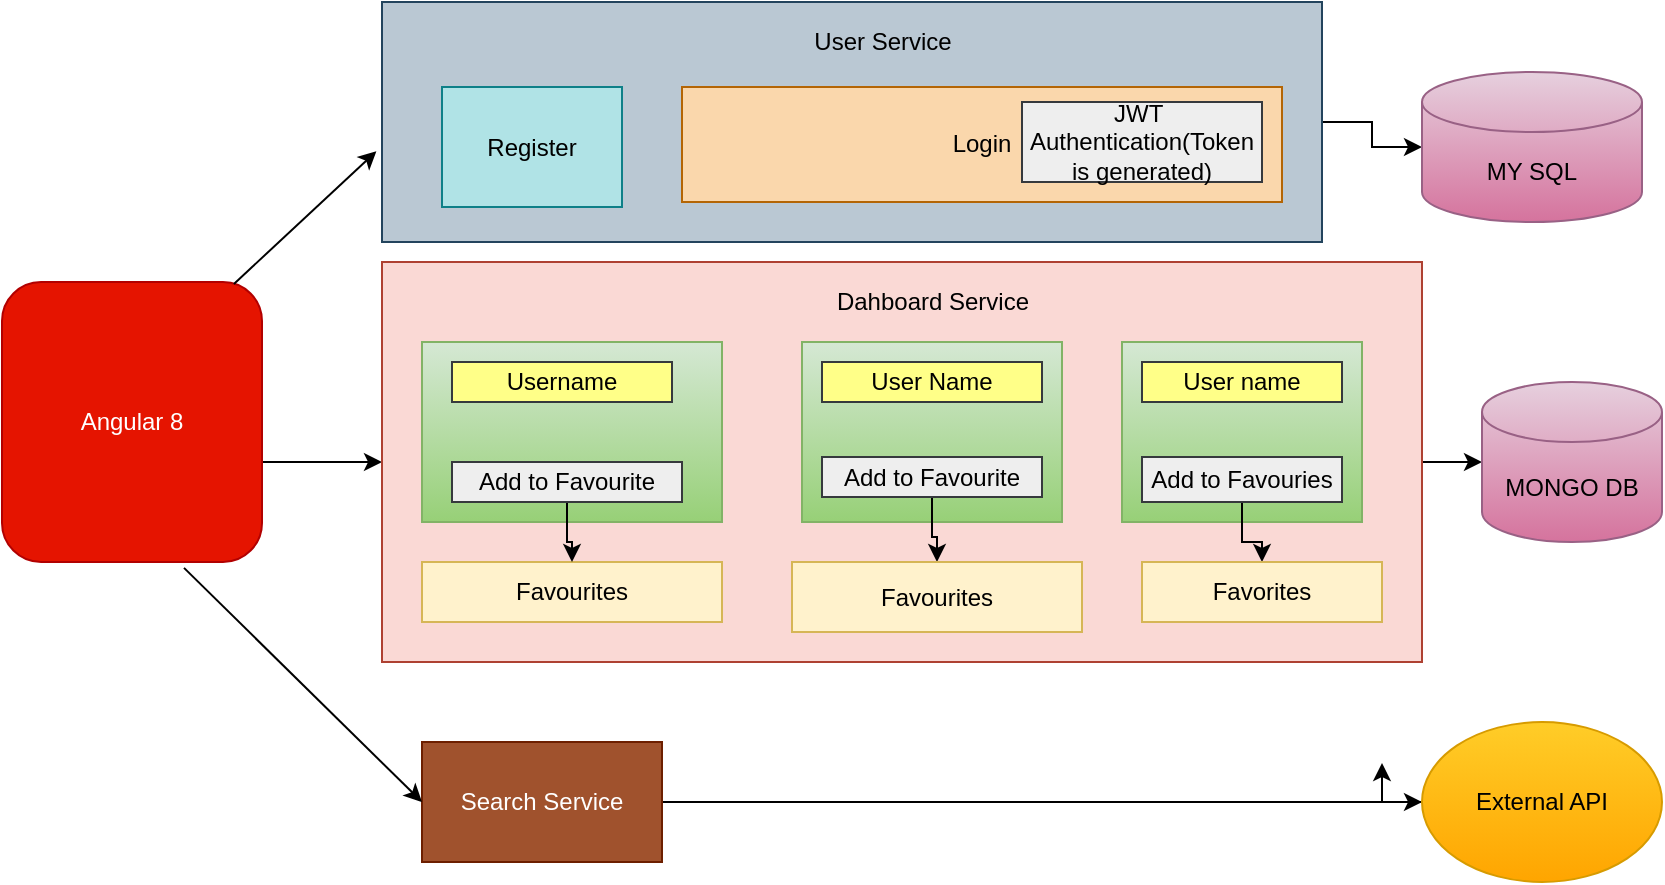 <mxfile version="14.0.3" type="github">
  <diagram id="R2lEEEUBdFMjLlhIrx00" name="Page-1">
    <mxGraphModel dx="868" dy="366" grid="1" gridSize="10" guides="1" tooltips="1" connect="1" arrows="1" fold="1" page="1" pageScale="1" pageWidth="850" pageHeight="1100" math="0" shadow="0" extFonts="Permanent Marker^https://fonts.googleapis.com/css?family=Permanent+Marker">
      <root>
        <mxCell id="0" />
        <mxCell id="1" parent="0" />
        <mxCell id="iFOtsC4pIMYDBiGq_Q-d-28" value="" style="edgeStyle=orthogonalEdgeStyle;rounded=0;orthogonalLoop=1;jettySize=auto;html=1;" edge="1" parent="1" source="iFOtsC4pIMYDBiGq_Q-d-1" target="iFOtsC4pIMYDBiGq_Q-d-3">
          <mxGeometry relative="1" as="geometry">
            <Array as="points">
              <mxPoint x="160" y="250" />
              <mxPoint x="160" y="250" />
            </Array>
          </mxGeometry>
        </mxCell>
        <mxCell id="iFOtsC4pIMYDBiGq_Q-d-1" value="Angular 8" style="rounded=1;whiteSpace=wrap;html=1;fillColor=#e51400;strokeColor=#B20000;fontColor=#ffffff;" vertex="1" parent="1">
          <mxGeometry x="10" y="160" width="130" height="140" as="geometry" />
        </mxCell>
        <mxCell id="iFOtsC4pIMYDBiGq_Q-d-27" style="edgeStyle=orthogonalEdgeStyle;rounded=0;orthogonalLoop=1;jettySize=auto;html=1;entryX=0;entryY=0.5;entryDx=0;entryDy=0;entryPerimeter=0;" edge="1" parent="1" source="iFOtsC4pIMYDBiGq_Q-d-2" target="iFOtsC4pIMYDBiGq_Q-d-5">
          <mxGeometry relative="1" as="geometry" />
        </mxCell>
        <mxCell id="iFOtsC4pIMYDBiGq_Q-d-2" value="" style="rounded=0;whiteSpace=wrap;html=1;fillColor=#bac8d3;strokeColor=#23445d;" vertex="1" parent="1">
          <mxGeometry x="200" y="20" width="470" height="120" as="geometry" />
        </mxCell>
        <mxCell id="iFOtsC4pIMYDBiGq_Q-d-26" style="edgeStyle=orthogonalEdgeStyle;rounded=0;orthogonalLoop=1;jettySize=auto;html=1;entryX=0;entryY=0.5;entryDx=0;entryDy=0;entryPerimeter=0;" edge="1" parent="1" source="iFOtsC4pIMYDBiGq_Q-d-3" target="iFOtsC4pIMYDBiGq_Q-d-22">
          <mxGeometry relative="1" as="geometry" />
        </mxCell>
        <mxCell id="iFOtsC4pIMYDBiGq_Q-d-3" value="" style="rounded=0;whiteSpace=wrap;html=1;fillColor=#fad9d5;strokeColor=#ae4132;" vertex="1" parent="1">
          <mxGeometry x="200" y="150" width="520" height="200" as="geometry" />
        </mxCell>
        <mxCell id="iFOtsC4pIMYDBiGq_Q-d-24" style="edgeStyle=orthogonalEdgeStyle;rounded=0;orthogonalLoop=1;jettySize=auto;html=1;entryX=0;entryY=0.5;entryDx=0;entryDy=0;" edge="1" parent="1" source="iFOtsC4pIMYDBiGq_Q-d-4" target="iFOtsC4pIMYDBiGq_Q-d-23">
          <mxGeometry relative="1" as="geometry" />
        </mxCell>
        <mxCell id="iFOtsC4pIMYDBiGq_Q-d-4" value="Search Service" style="rounded=0;whiteSpace=wrap;html=1;fillColor=#a0522d;strokeColor=#6D1F00;fontColor=#ffffff;" vertex="1" parent="1">
          <mxGeometry x="220" y="390" width="120" height="60" as="geometry" />
        </mxCell>
        <mxCell id="iFOtsC4pIMYDBiGq_Q-d-5" value="MY SQL" style="shape=cylinder3;whiteSpace=wrap;html=1;boundedLbl=1;backgroundOutline=1;size=15;fillColor=#e6d0de;strokeColor=#996185;gradientColor=#d5739d;" vertex="1" parent="1">
          <mxGeometry x="720" y="55" width="110" height="75" as="geometry" />
        </mxCell>
        <mxCell id="iFOtsC4pIMYDBiGq_Q-d-11" value="Login" style="rounded=0;whiteSpace=wrap;html=1;fillColor=#fad7ac;strokeColor=#b46504;" vertex="1" parent="1">
          <mxGeometry x="350" y="62.5" width="300" height="57.5" as="geometry" />
        </mxCell>
        <mxCell id="iFOtsC4pIMYDBiGq_Q-d-12" value="Register" style="rounded=0;whiteSpace=wrap;html=1;fillColor=#b0e3e6;strokeColor=#0e8088;" vertex="1" parent="1">
          <mxGeometry x="230" y="62.5" width="90" height="60" as="geometry" />
        </mxCell>
        <mxCell id="iFOtsC4pIMYDBiGq_Q-d-13" value="User Service" style="text;html=1;align=center;verticalAlign=middle;resizable=0;points=[];autosize=1;" vertex="1" parent="1">
          <mxGeometry x="410" y="30" width="80" height="20" as="geometry" />
        </mxCell>
        <mxCell id="iFOtsC4pIMYDBiGq_Q-d-15" value="JWT&amp;nbsp;&lt;br&gt;Authentication(Token is generated)" style="rounded=0;whiteSpace=wrap;html=1;fillColor=#eeeeee;strokeColor=#36393d;" vertex="1" parent="1">
          <mxGeometry x="520" y="70" width="120" height="40" as="geometry" />
        </mxCell>
        <mxCell id="iFOtsC4pIMYDBiGq_Q-d-17" value="Favourites" style="rounded=0;whiteSpace=wrap;html=1;fillColor=#fff2cc;strokeColor=#d6b656;" vertex="1" parent="1">
          <mxGeometry x="220" y="300" width="150" height="30" as="geometry" />
        </mxCell>
        <mxCell id="iFOtsC4pIMYDBiGq_Q-d-18" value="Dahboard Service" style="text;html=1;align=center;verticalAlign=middle;resizable=0;points=[];autosize=1;" vertex="1" parent="1">
          <mxGeometry x="420" y="160" width="110" height="20" as="geometry" />
        </mxCell>
        <mxCell id="iFOtsC4pIMYDBiGq_Q-d-22" value="MONGO DB" style="shape=cylinder3;whiteSpace=wrap;html=1;boundedLbl=1;backgroundOutline=1;size=15;gradientColor=#d5739d;fillColor=#e6d0de;strokeColor=#996185;" vertex="1" parent="1">
          <mxGeometry x="750" y="210" width="90" height="80" as="geometry" />
        </mxCell>
        <mxCell id="iFOtsC4pIMYDBiGq_Q-d-31" style="edgeStyle=orthogonalEdgeStyle;rounded=0;orthogonalLoop=1;jettySize=auto;html=1;" edge="1" parent="1" source="iFOtsC4pIMYDBiGq_Q-d-23">
          <mxGeometry relative="1" as="geometry">
            <mxPoint x="700" y="400" as="targetPoint" />
          </mxGeometry>
        </mxCell>
        <mxCell id="iFOtsC4pIMYDBiGq_Q-d-23" value="External API" style="ellipse;whiteSpace=wrap;html=1;gradientColor=#ffa500;fillColor=#ffcd28;strokeColor=#d79b00;" vertex="1" parent="1">
          <mxGeometry x="720" y="380" width="120" height="80" as="geometry" />
        </mxCell>
        <mxCell id="iFOtsC4pIMYDBiGq_Q-d-29" value="" style="endArrow=classic;html=1;entryX=-0.006;entryY=0.622;entryDx=0;entryDy=0;entryPerimeter=0;exitX=0.892;exitY=0.007;exitDx=0;exitDy=0;exitPerimeter=0;" edge="1" parent="1" source="iFOtsC4pIMYDBiGq_Q-d-1" target="iFOtsC4pIMYDBiGq_Q-d-2">
          <mxGeometry width="50" height="50" relative="1" as="geometry">
            <mxPoint x="120" y="190" as="sourcePoint" />
            <mxPoint x="170" y="140" as="targetPoint" />
          </mxGeometry>
        </mxCell>
        <mxCell id="iFOtsC4pIMYDBiGq_Q-d-32" value="" style="rounded=0;whiteSpace=wrap;html=1;gradientColor=#97d077;fillColor=#d5e8d4;strokeColor=#82b366;" vertex="1" parent="1">
          <mxGeometry x="220" y="190" width="150" height="90" as="geometry" />
        </mxCell>
        <mxCell id="iFOtsC4pIMYDBiGq_Q-d-43" value="" style="edgeStyle=orthogonalEdgeStyle;rounded=0;orthogonalLoop=1;jettySize=auto;html=1;" edge="1" parent="1" source="iFOtsC4pIMYDBiGq_Q-d-33" target="iFOtsC4pIMYDBiGq_Q-d-17">
          <mxGeometry relative="1" as="geometry" />
        </mxCell>
        <mxCell id="iFOtsC4pIMYDBiGq_Q-d-33" value="Add to Favourite" style="rounded=0;whiteSpace=wrap;html=1;fillColor=#eeeeee;strokeColor=#36393d;" vertex="1" parent="1">
          <mxGeometry x="235" y="250" width="115" height="20" as="geometry" />
        </mxCell>
        <mxCell id="iFOtsC4pIMYDBiGq_Q-d-34" value="Username" style="rounded=0;whiteSpace=wrap;html=1;fillColor=#ffff88;strokeColor=#36393d;" vertex="1" parent="1">
          <mxGeometry x="235" y="200" width="110" height="20" as="geometry" />
        </mxCell>
        <mxCell id="iFOtsC4pIMYDBiGq_Q-d-35" value="" style="rounded=0;whiteSpace=wrap;html=1;gradientColor=#97d077;fillColor=#d5e8d4;strokeColor=#82b366;" vertex="1" parent="1">
          <mxGeometry x="410" y="190" width="130" height="90" as="geometry" />
        </mxCell>
        <mxCell id="iFOtsC4pIMYDBiGq_Q-d-36" value="User Name" style="rounded=0;whiteSpace=wrap;html=1;fillColor=#ffff88;strokeColor=#36393d;" vertex="1" parent="1">
          <mxGeometry x="420" y="200" width="110" height="20" as="geometry" />
        </mxCell>
        <mxCell id="iFOtsC4pIMYDBiGq_Q-d-44" value="" style="edgeStyle=orthogonalEdgeStyle;rounded=0;orthogonalLoop=1;jettySize=auto;html=1;" edge="1" parent="1" source="iFOtsC4pIMYDBiGq_Q-d-37" target="iFOtsC4pIMYDBiGq_Q-d-38">
          <mxGeometry relative="1" as="geometry" />
        </mxCell>
        <mxCell id="iFOtsC4pIMYDBiGq_Q-d-37" value="Add to Favourite" style="rounded=0;whiteSpace=wrap;html=1;fillColor=#eeeeee;strokeColor=#36393d;" vertex="1" parent="1">
          <mxGeometry x="420" y="247.5" width="110" height="20" as="geometry" />
        </mxCell>
        <mxCell id="iFOtsC4pIMYDBiGq_Q-d-38" value="Favourites" style="rounded=0;whiteSpace=wrap;html=1;fillColor=#fff2cc;strokeColor=#d6b656;" vertex="1" parent="1">
          <mxGeometry x="405" y="300" width="145" height="35" as="geometry" />
        </mxCell>
        <mxCell id="iFOtsC4pIMYDBiGq_Q-d-39" value="" style="rounded=0;whiteSpace=wrap;html=1;gradientColor=#97d077;fillColor=#d5e8d4;strokeColor=#82b366;" vertex="1" parent="1">
          <mxGeometry x="570" y="190" width="120" height="90" as="geometry" />
        </mxCell>
        <mxCell id="iFOtsC4pIMYDBiGq_Q-d-40" value="User name" style="rounded=0;whiteSpace=wrap;html=1;fillColor=#ffff88;strokeColor=#36393d;" vertex="1" parent="1">
          <mxGeometry x="580" y="200" width="100" height="20" as="geometry" />
        </mxCell>
        <mxCell id="iFOtsC4pIMYDBiGq_Q-d-45" value="" style="edgeStyle=orthogonalEdgeStyle;rounded=0;orthogonalLoop=1;jettySize=auto;html=1;" edge="1" parent="1" source="iFOtsC4pIMYDBiGq_Q-d-41" target="iFOtsC4pIMYDBiGq_Q-d-42">
          <mxGeometry relative="1" as="geometry" />
        </mxCell>
        <mxCell id="iFOtsC4pIMYDBiGq_Q-d-41" value="Add to Favouries" style="rounded=0;whiteSpace=wrap;html=1;fillColor=#eeeeee;strokeColor=#36393d;" vertex="1" parent="1">
          <mxGeometry x="580" y="247.5" width="100" height="22.5" as="geometry" />
        </mxCell>
        <mxCell id="iFOtsC4pIMYDBiGq_Q-d-42" value="Favorites" style="rounded=0;whiteSpace=wrap;html=1;fillColor=#fff2cc;strokeColor=#d6b656;" vertex="1" parent="1">
          <mxGeometry x="580" y="300" width="120" height="30" as="geometry" />
        </mxCell>
        <mxCell id="iFOtsC4pIMYDBiGq_Q-d-46" value="" style="endArrow=classic;html=1;entryX=0;entryY=0.5;entryDx=0;entryDy=0;exitX=0.7;exitY=1.021;exitDx=0;exitDy=0;exitPerimeter=0;" edge="1" parent="1" source="iFOtsC4pIMYDBiGq_Q-d-1" target="iFOtsC4pIMYDBiGq_Q-d-4">
          <mxGeometry width="50" height="50" relative="1" as="geometry">
            <mxPoint x="80" y="410" as="sourcePoint" />
            <mxPoint x="130" y="360" as="targetPoint" />
          </mxGeometry>
        </mxCell>
      </root>
    </mxGraphModel>
  </diagram>
</mxfile>
